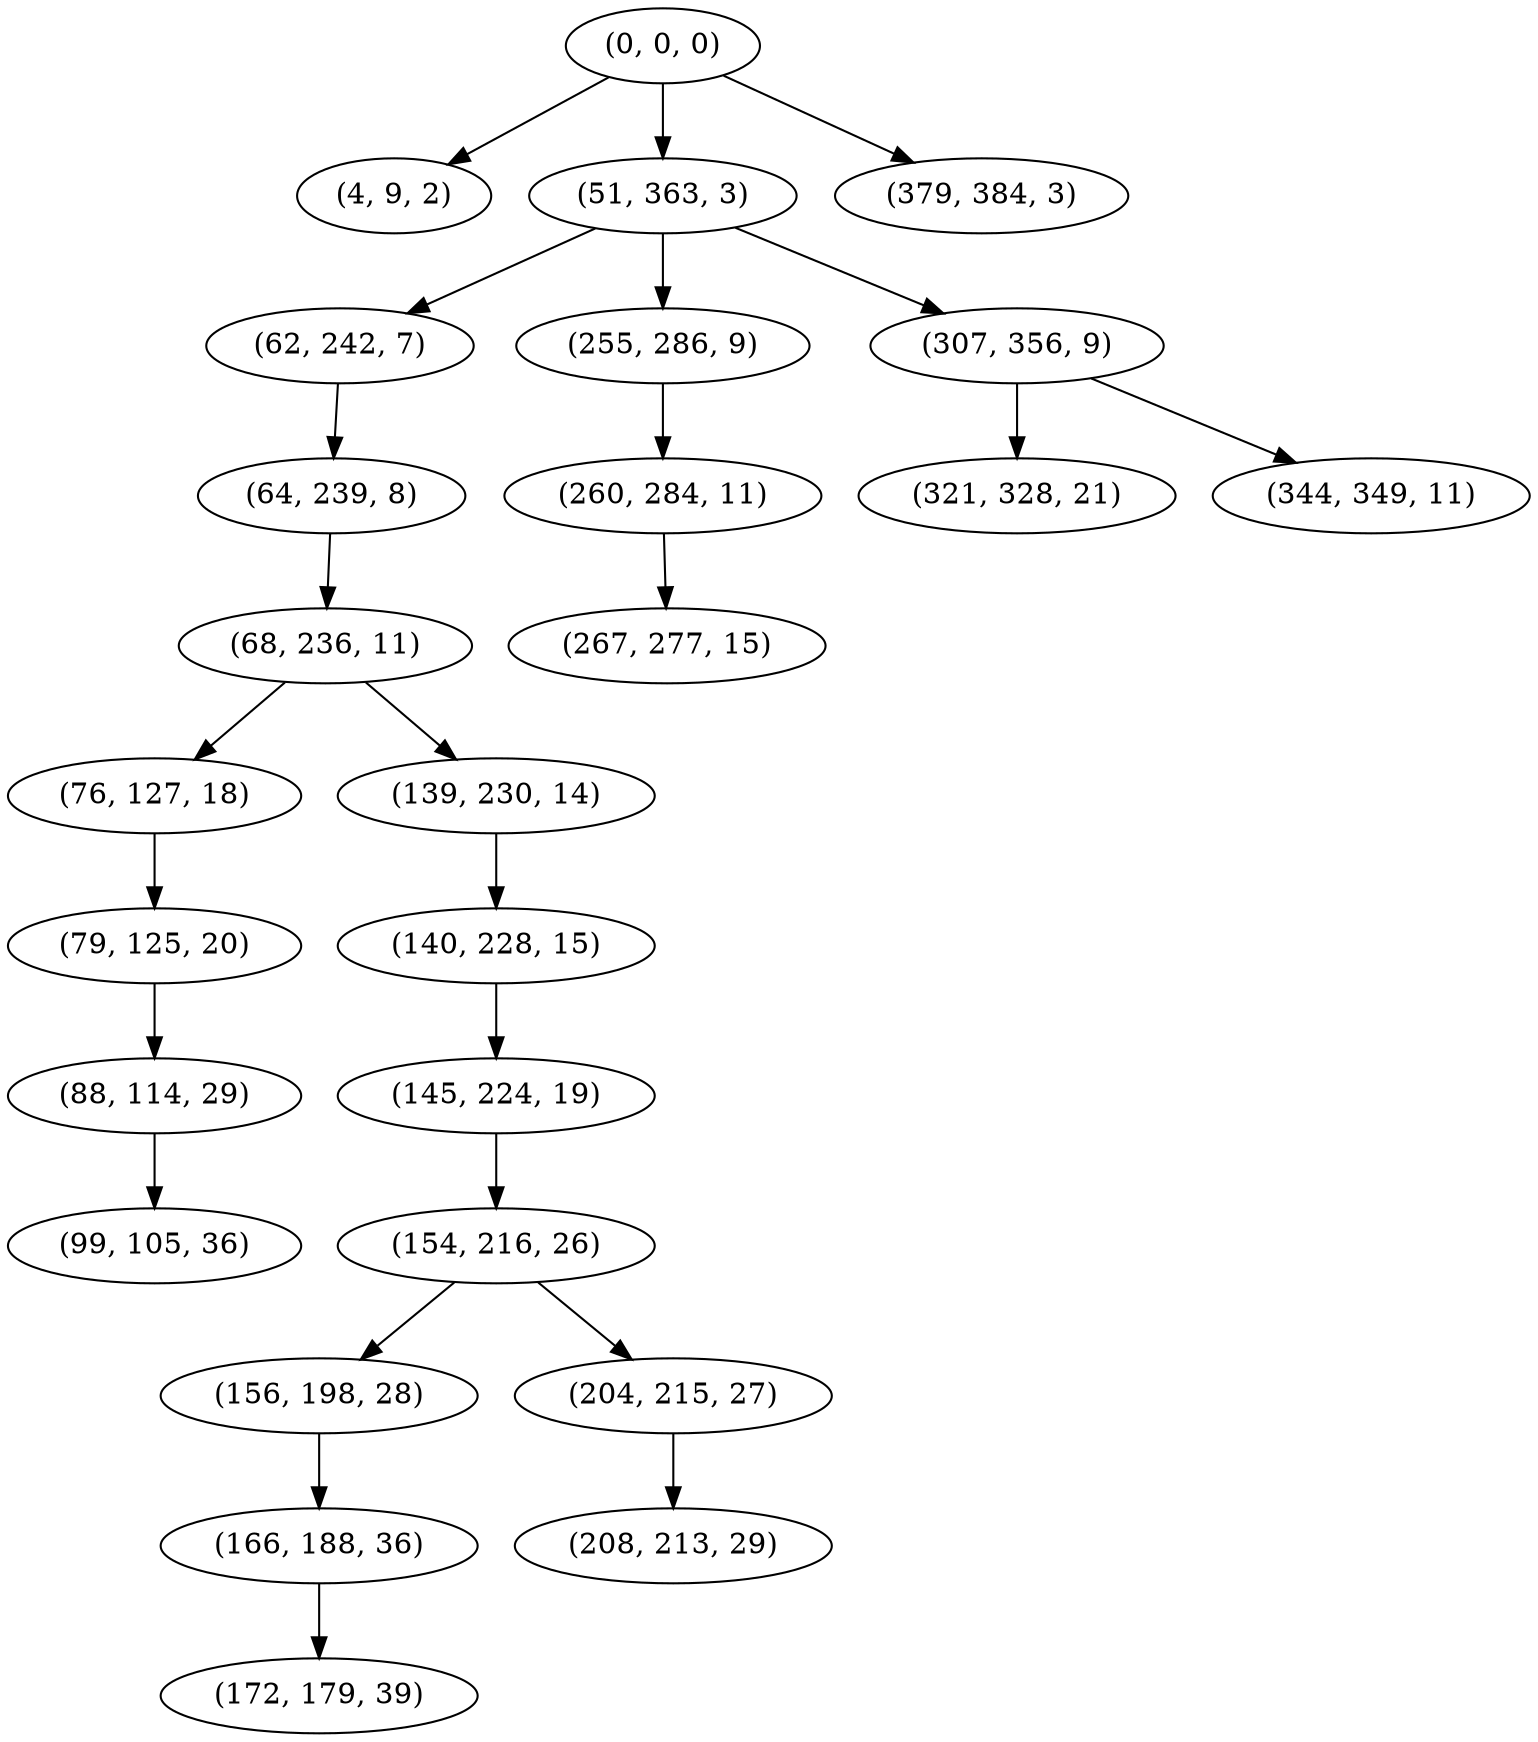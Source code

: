 digraph tree {
    "(0, 0, 0)";
    "(4, 9, 2)";
    "(51, 363, 3)";
    "(62, 242, 7)";
    "(64, 239, 8)";
    "(68, 236, 11)";
    "(76, 127, 18)";
    "(79, 125, 20)";
    "(88, 114, 29)";
    "(99, 105, 36)";
    "(139, 230, 14)";
    "(140, 228, 15)";
    "(145, 224, 19)";
    "(154, 216, 26)";
    "(156, 198, 28)";
    "(166, 188, 36)";
    "(172, 179, 39)";
    "(204, 215, 27)";
    "(208, 213, 29)";
    "(255, 286, 9)";
    "(260, 284, 11)";
    "(267, 277, 15)";
    "(307, 356, 9)";
    "(321, 328, 21)";
    "(344, 349, 11)";
    "(379, 384, 3)";
    "(0, 0, 0)" -> "(4, 9, 2)";
    "(0, 0, 0)" -> "(51, 363, 3)";
    "(0, 0, 0)" -> "(379, 384, 3)";
    "(51, 363, 3)" -> "(62, 242, 7)";
    "(51, 363, 3)" -> "(255, 286, 9)";
    "(51, 363, 3)" -> "(307, 356, 9)";
    "(62, 242, 7)" -> "(64, 239, 8)";
    "(64, 239, 8)" -> "(68, 236, 11)";
    "(68, 236, 11)" -> "(76, 127, 18)";
    "(68, 236, 11)" -> "(139, 230, 14)";
    "(76, 127, 18)" -> "(79, 125, 20)";
    "(79, 125, 20)" -> "(88, 114, 29)";
    "(88, 114, 29)" -> "(99, 105, 36)";
    "(139, 230, 14)" -> "(140, 228, 15)";
    "(140, 228, 15)" -> "(145, 224, 19)";
    "(145, 224, 19)" -> "(154, 216, 26)";
    "(154, 216, 26)" -> "(156, 198, 28)";
    "(154, 216, 26)" -> "(204, 215, 27)";
    "(156, 198, 28)" -> "(166, 188, 36)";
    "(166, 188, 36)" -> "(172, 179, 39)";
    "(204, 215, 27)" -> "(208, 213, 29)";
    "(255, 286, 9)" -> "(260, 284, 11)";
    "(260, 284, 11)" -> "(267, 277, 15)";
    "(307, 356, 9)" -> "(321, 328, 21)";
    "(307, 356, 9)" -> "(344, 349, 11)";
}
